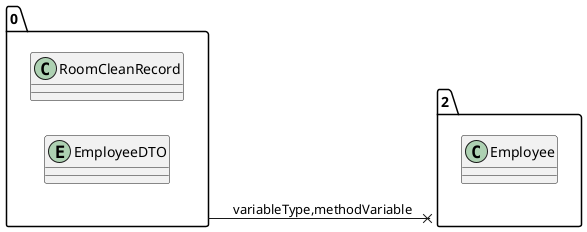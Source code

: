 @startuml 
allow_mixing
left to right direction
package "0"{
class RoomCleanRecord
entity EmployeeDTO

}
package "2"{
class Employee

}
"0" --x "2":variableType,methodVariable
@enduml
